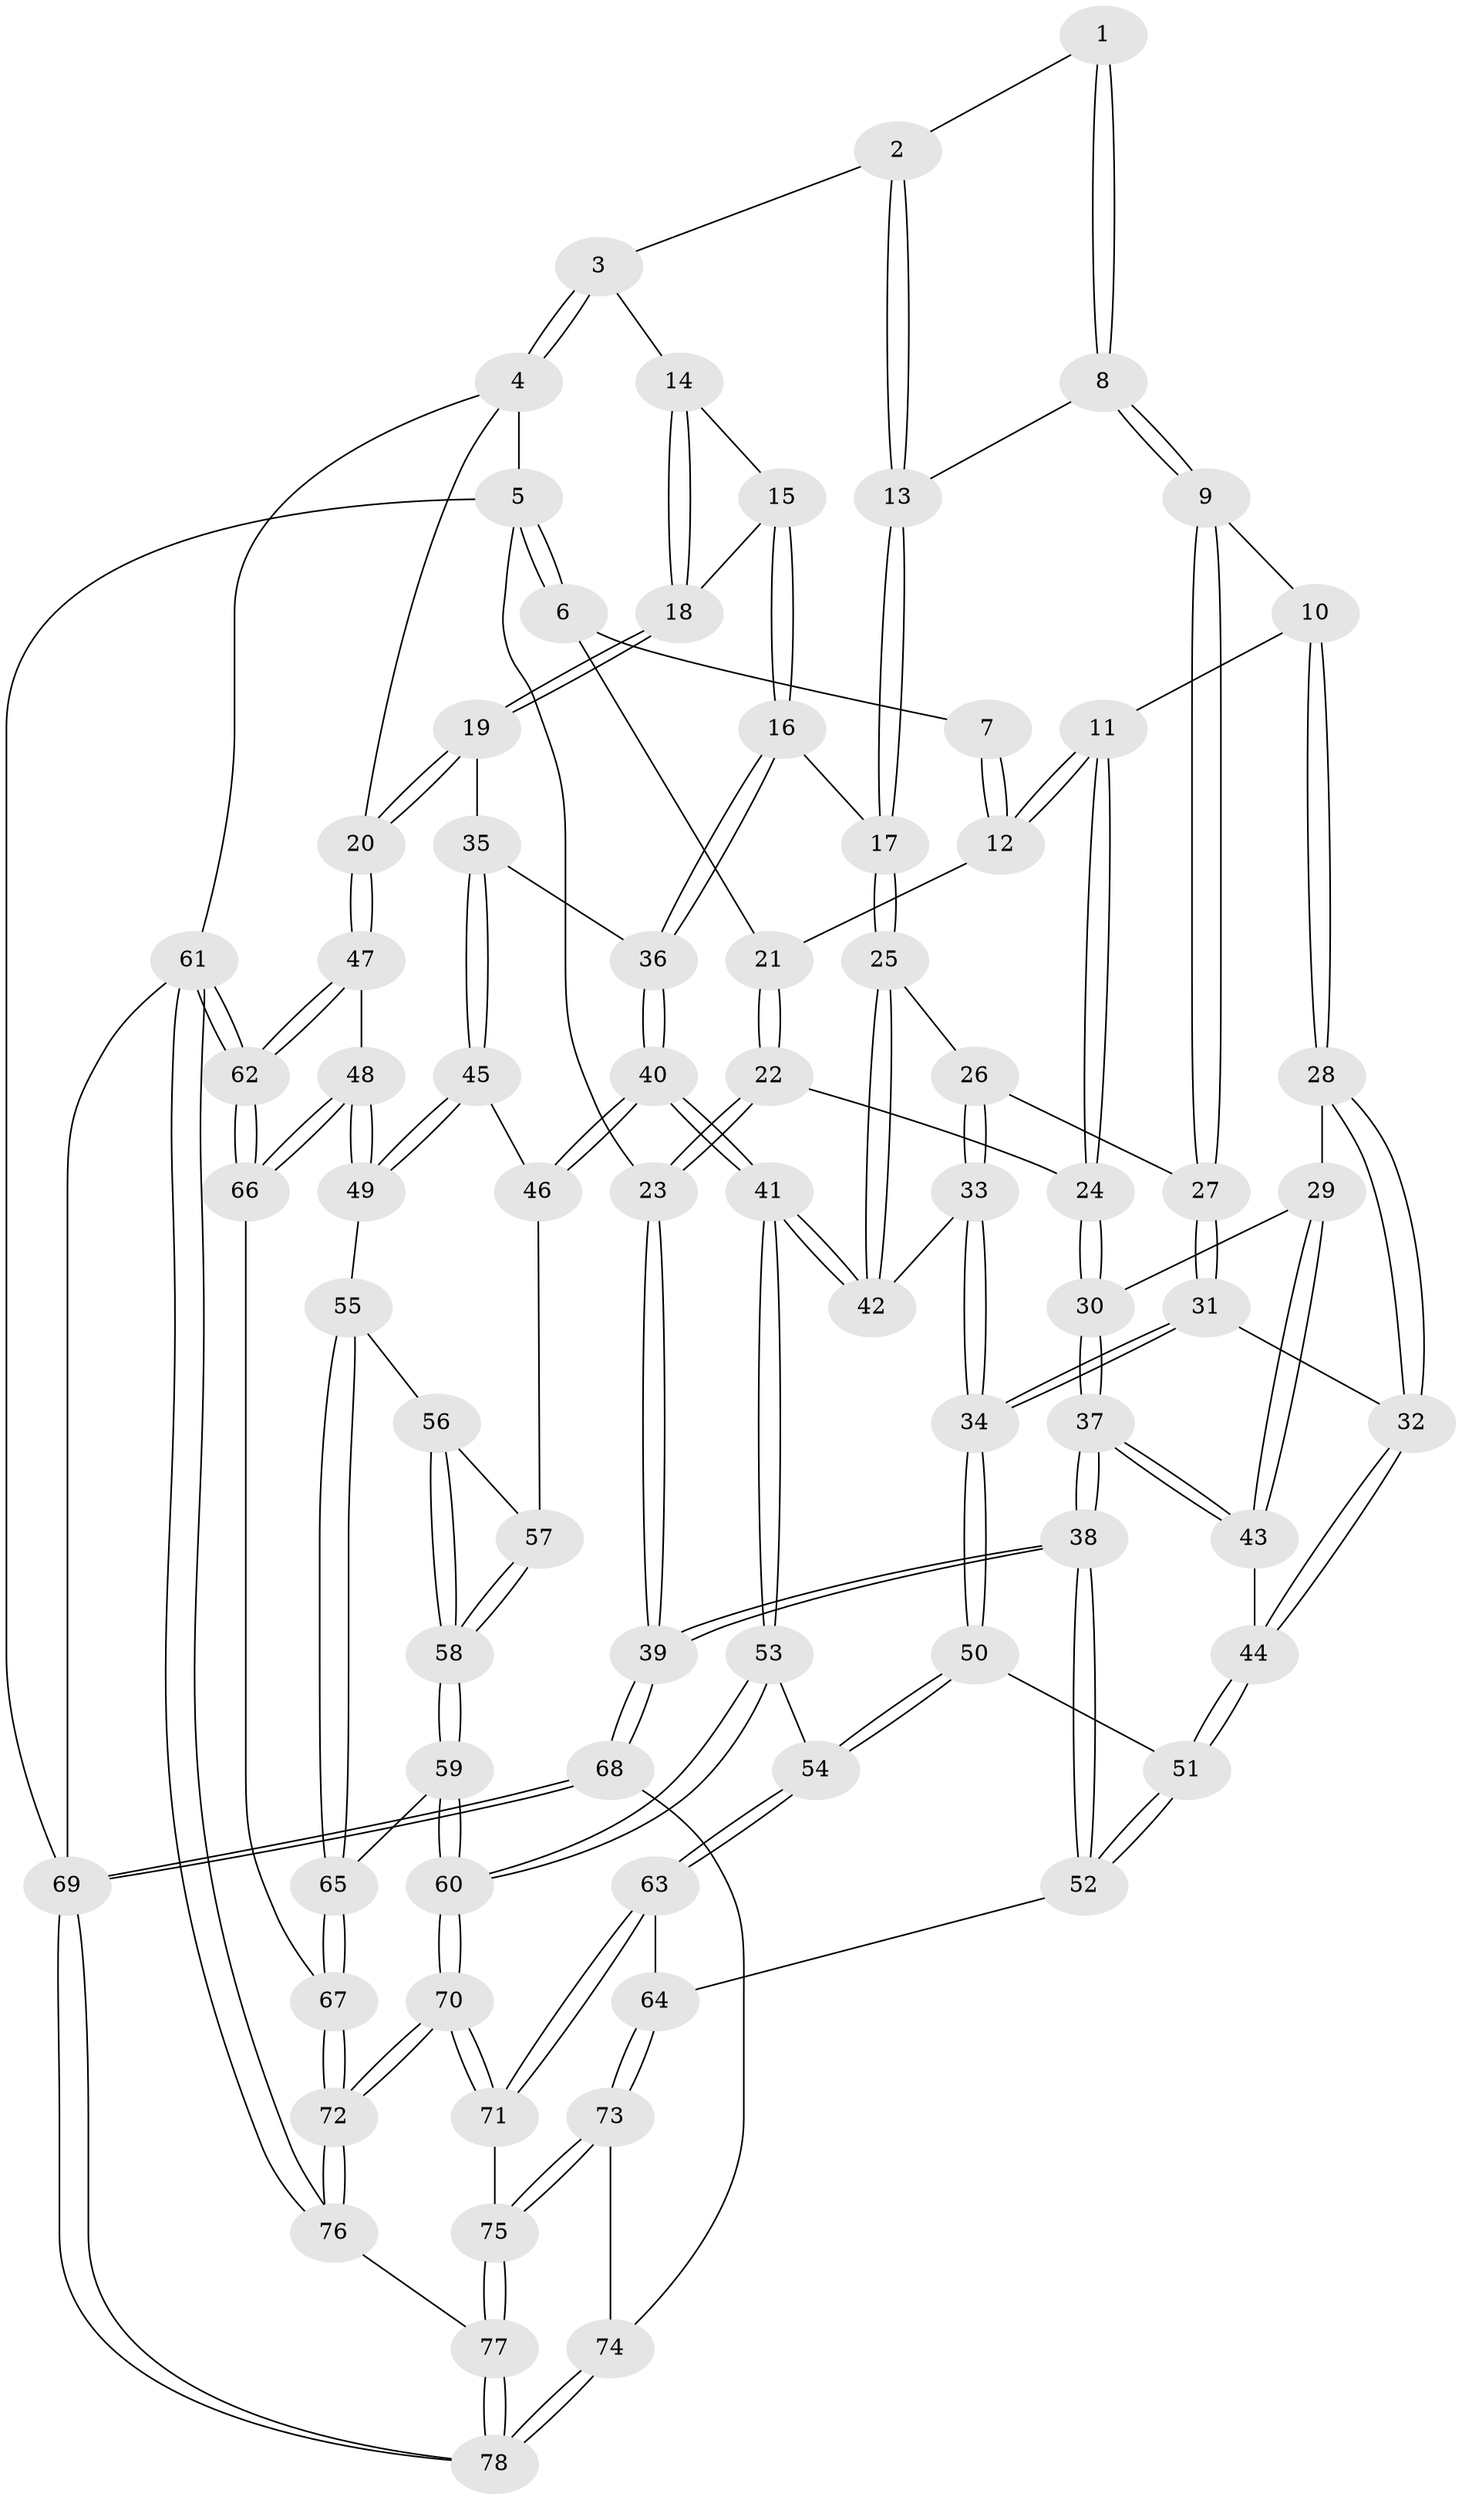 // coarse degree distribution, {2: 0.018518518518518517, 3: 0.1111111111111111, 4: 0.4444444444444444, 6: 0.12962962962962962, 7: 0.018518518518518517, 5: 0.2777777777777778}
// Generated by graph-tools (version 1.1) at 2025/24/03/03/25 07:24:40]
// undirected, 78 vertices, 192 edges
graph export_dot {
graph [start="1"]
  node [color=gray90,style=filled];
  1 [pos="+0.6292879311398032+0"];
  2 [pos="+0.6471185431937994+0"];
  3 [pos="+0.751722237278911+0"];
  4 [pos="+1+0"];
  5 [pos="+0+0"];
  6 [pos="+0+0"];
  7 [pos="+0.37486896397051445+0"];
  8 [pos="+0.4736583560086939+0.14312185746327677"];
  9 [pos="+0.34004123967263294+0.19278052307053617"];
  10 [pos="+0.33551449221668705+0.18958880208758103"];
  11 [pos="+0.30587556286271567+0.1639468495003349"];
  12 [pos="+0.2962327419678516+0.07581470542048813"];
  13 [pos="+0.5923496689858149+0.2094754335865267"];
  14 [pos="+0.7533355756274696+0"];
  15 [pos="+0.7408410804029408+0.20933077898578298"];
  16 [pos="+0.6547700357067072+0.27345276768716664"];
  17 [pos="+0.6104284172837334+0.2739207127778065"];
  18 [pos="+0.9171822611162896+0.24764352361245473"];
  19 [pos="+0.9796840494491754+0.30074397981904516"];
  20 [pos="+1+0.2967784265487268"];
  21 [pos="+0.13228020040767866+0.06398084098107915"];
  22 [pos="+0.03368880754117362+0.1992249040304008"];
  23 [pos="+0+0.12252021238583617"];
  24 [pos="+0.12694108440523796+0.2592886426183937"];
  25 [pos="+0.6087222273508345+0.27551744558683405"];
  26 [pos="+0.4895803144318812+0.28183808569965246"];
  27 [pos="+0.3756869956968419+0.24998121123934178"];
  28 [pos="+0.22985955046612375+0.3945508232969424"];
  29 [pos="+0.2245080876606002+0.39306321655952337"];
  30 [pos="+0.12773529957732893+0.26903931270606457"];
  31 [pos="+0.3531542593254824+0.42011717423284695"];
  32 [pos="+0.2950362388151141+0.42659914607264343"];
  33 [pos="+0.44456331583956443+0.49168662012194086"];
  34 [pos="+0.4391469399021347+0.493609434649653"];
  35 [pos="+0.8545421749104508+0.4002296775215252"];
  36 [pos="+0.7369419433447645+0.3525330394934275"];
  37 [pos="+0.0011660109203497245+0.5226391273221238"];
  38 [pos="+0+0.5863903877350011"];
  39 [pos="+0+0.605463880852573"];
  40 [pos="+0.6379065725361035+0.520076447753127"];
  41 [pos="+0.636119474776578+0.5200987910610712"];
  42 [pos="+0.5699909939786378+0.47273380525742315"];
  43 [pos="+0.10305087636915505+0.5061663192900062"];
  44 [pos="+0.23030648090173805+0.5439914953230086"];
  45 [pos="+0.8533526031336315+0.4039907907507427"];
  46 [pos="+0.6689872382992442+0.5267130786160694"];
  47 [pos="+1+0.5289872580010073"];
  48 [pos="+1+0.5847944968562355"];
  49 [pos="+0.868331434888854+0.5534336367366458"];
  50 [pos="+0.42161935454011445+0.5487483610057912"];
  51 [pos="+0.2587571038802656+0.5968467051889906"];
  52 [pos="+0.2274081708818245+0.7130704639615687"];
  53 [pos="+0.5998296896861803+0.6440409027779257"];
  54 [pos="+0.4439020845534469+0.6679638562253193"];
  55 [pos="+0.8255240259668507+0.5991776569359415"];
  56 [pos="+0.7989781478465664+0.5922404619693302"];
  57 [pos="+0.710908994560962+0.5604214442949379"];
  58 [pos="+0.7061975226348989+0.6807446242366753"];
  59 [pos="+0.69868217705717+0.71926086582475"];
  60 [pos="+0.6613499064139279+0.7614606087591004"];
  61 [pos="+1+1"];
  62 [pos="+1+1"];
  63 [pos="+0.4327773679016816+0.7012044312680225"];
  64 [pos="+0.22772711111482544+0.713622975921336"];
  65 [pos="+0.8315324538907042+0.6598831756856688"];
  66 [pos="+0.9000576444011145+0.7477153999494651"];
  67 [pos="+0.8890439169514578+0.7446067953244702"];
  68 [pos="+0+0.7861512908427323"];
  69 [pos="+0+1"];
  70 [pos="+0.651977805764513+0.8659702830338012"];
  71 [pos="+0.46257547468640453+0.7888555817596838"];
  72 [pos="+0.6624814067507361+0.8839984488725957"];
  73 [pos="+0.2246057998179002+0.7748457380306433"];
  74 [pos="+0.1283497169017927+0.8774477417174876"];
  75 [pos="+0.3554310657992644+0.8930252304435526"];
  76 [pos="+0.7044995049457361+1"];
  77 [pos="+0.33474488261033725+1"];
  78 [pos="+0.26867592738388696+1"];
  1 -- 2;
  1 -- 8;
  1 -- 8;
  2 -- 3;
  2 -- 13;
  2 -- 13;
  3 -- 4;
  3 -- 4;
  3 -- 14;
  4 -- 5;
  4 -- 20;
  4 -- 61;
  5 -- 6;
  5 -- 6;
  5 -- 23;
  5 -- 69;
  6 -- 7;
  6 -- 21;
  7 -- 12;
  7 -- 12;
  8 -- 9;
  8 -- 9;
  8 -- 13;
  9 -- 10;
  9 -- 27;
  9 -- 27;
  10 -- 11;
  10 -- 28;
  10 -- 28;
  11 -- 12;
  11 -- 12;
  11 -- 24;
  11 -- 24;
  12 -- 21;
  13 -- 17;
  13 -- 17;
  14 -- 15;
  14 -- 18;
  14 -- 18;
  15 -- 16;
  15 -- 16;
  15 -- 18;
  16 -- 17;
  16 -- 36;
  16 -- 36;
  17 -- 25;
  17 -- 25;
  18 -- 19;
  18 -- 19;
  19 -- 20;
  19 -- 20;
  19 -- 35;
  20 -- 47;
  20 -- 47;
  21 -- 22;
  21 -- 22;
  22 -- 23;
  22 -- 23;
  22 -- 24;
  23 -- 39;
  23 -- 39;
  24 -- 30;
  24 -- 30;
  25 -- 26;
  25 -- 42;
  25 -- 42;
  26 -- 27;
  26 -- 33;
  26 -- 33;
  27 -- 31;
  27 -- 31;
  28 -- 29;
  28 -- 32;
  28 -- 32;
  29 -- 30;
  29 -- 43;
  29 -- 43;
  30 -- 37;
  30 -- 37;
  31 -- 32;
  31 -- 34;
  31 -- 34;
  32 -- 44;
  32 -- 44;
  33 -- 34;
  33 -- 34;
  33 -- 42;
  34 -- 50;
  34 -- 50;
  35 -- 36;
  35 -- 45;
  35 -- 45;
  36 -- 40;
  36 -- 40;
  37 -- 38;
  37 -- 38;
  37 -- 43;
  37 -- 43;
  38 -- 39;
  38 -- 39;
  38 -- 52;
  38 -- 52;
  39 -- 68;
  39 -- 68;
  40 -- 41;
  40 -- 41;
  40 -- 46;
  40 -- 46;
  41 -- 42;
  41 -- 42;
  41 -- 53;
  41 -- 53;
  43 -- 44;
  44 -- 51;
  44 -- 51;
  45 -- 46;
  45 -- 49;
  45 -- 49;
  46 -- 57;
  47 -- 48;
  47 -- 62;
  47 -- 62;
  48 -- 49;
  48 -- 49;
  48 -- 66;
  48 -- 66;
  49 -- 55;
  50 -- 51;
  50 -- 54;
  50 -- 54;
  51 -- 52;
  51 -- 52;
  52 -- 64;
  53 -- 54;
  53 -- 60;
  53 -- 60;
  54 -- 63;
  54 -- 63;
  55 -- 56;
  55 -- 65;
  55 -- 65;
  56 -- 57;
  56 -- 58;
  56 -- 58;
  57 -- 58;
  57 -- 58;
  58 -- 59;
  58 -- 59;
  59 -- 60;
  59 -- 60;
  59 -- 65;
  60 -- 70;
  60 -- 70;
  61 -- 62;
  61 -- 62;
  61 -- 76;
  61 -- 76;
  61 -- 69;
  62 -- 66;
  62 -- 66;
  63 -- 64;
  63 -- 71;
  63 -- 71;
  64 -- 73;
  64 -- 73;
  65 -- 67;
  65 -- 67;
  66 -- 67;
  67 -- 72;
  67 -- 72;
  68 -- 69;
  68 -- 69;
  68 -- 74;
  69 -- 78;
  69 -- 78;
  70 -- 71;
  70 -- 71;
  70 -- 72;
  70 -- 72;
  71 -- 75;
  72 -- 76;
  72 -- 76;
  73 -- 74;
  73 -- 75;
  73 -- 75;
  74 -- 78;
  74 -- 78;
  75 -- 77;
  75 -- 77;
  76 -- 77;
  77 -- 78;
  77 -- 78;
}
